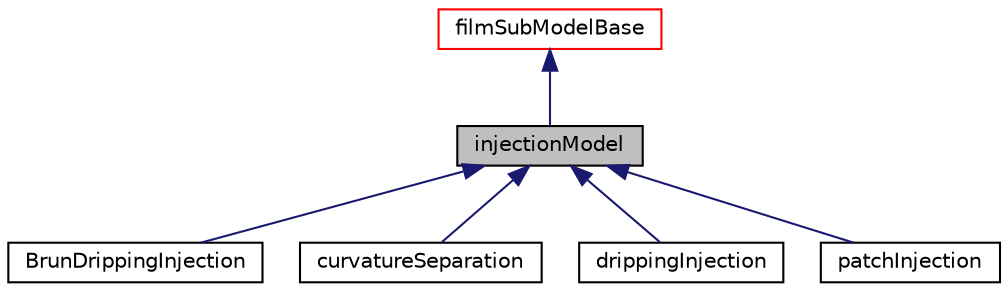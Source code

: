 digraph "injectionModel"
{
  bgcolor="transparent";
  edge [fontname="Helvetica",fontsize="10",labelfontname="Helvetica",labelfontsize="10"];
  node [fontname="Helvetica",fontsize="10",shape=record];
  Node0 [label="injectionModel",height=0.2,width=0.4,color="black", fillcolor="grey75", style="filled", fontcolor="black"];
  Node1 -> Node0 [dir="back",color="midnightblue",fontsize="10",style="solid",fontname="Helvetica"];
  Node1 [label="filmSubModelBase",height=0.2,width=0.4,color="red",URL="$a30125.html"];
  Node0 -> Node3 [dir="back",color="midnightblue",fontsize="10",style="solid",fontname="Helvetica"];
  Node3 [label="BrunDrippingInjection",height=0.2,width=0.4,color="black",URL="$a30169.html"];
  Node0 -> Node4 [dir="back",color="midnightblue",fontsize="10",style="solid",fontname="Helvetica"];
  Node4 [label="curvatureSeparation",height=0.2,width=0.4,color="black",URL="$a30173.html"];
  Node0 -> Node5 [dir="back",color="midnightblue",fontsize="10",style="solid",fontname="Helvetica"];
  Node5 [label="drippingInjection",height=0.2,width=0.4,color="black",URL="$a30177.html"];
  Node0 -> Node6 [dir="back",color="midnightblue",fontsize="10",style="solid",fontname="Helvetica"];
  Node6 [label="patchInjection",height=0.2,width=0.4,color="black",URL="$a30189.html",tooltip="Remove and inject the mass in the film as it passes over the selected patches. "];
}
